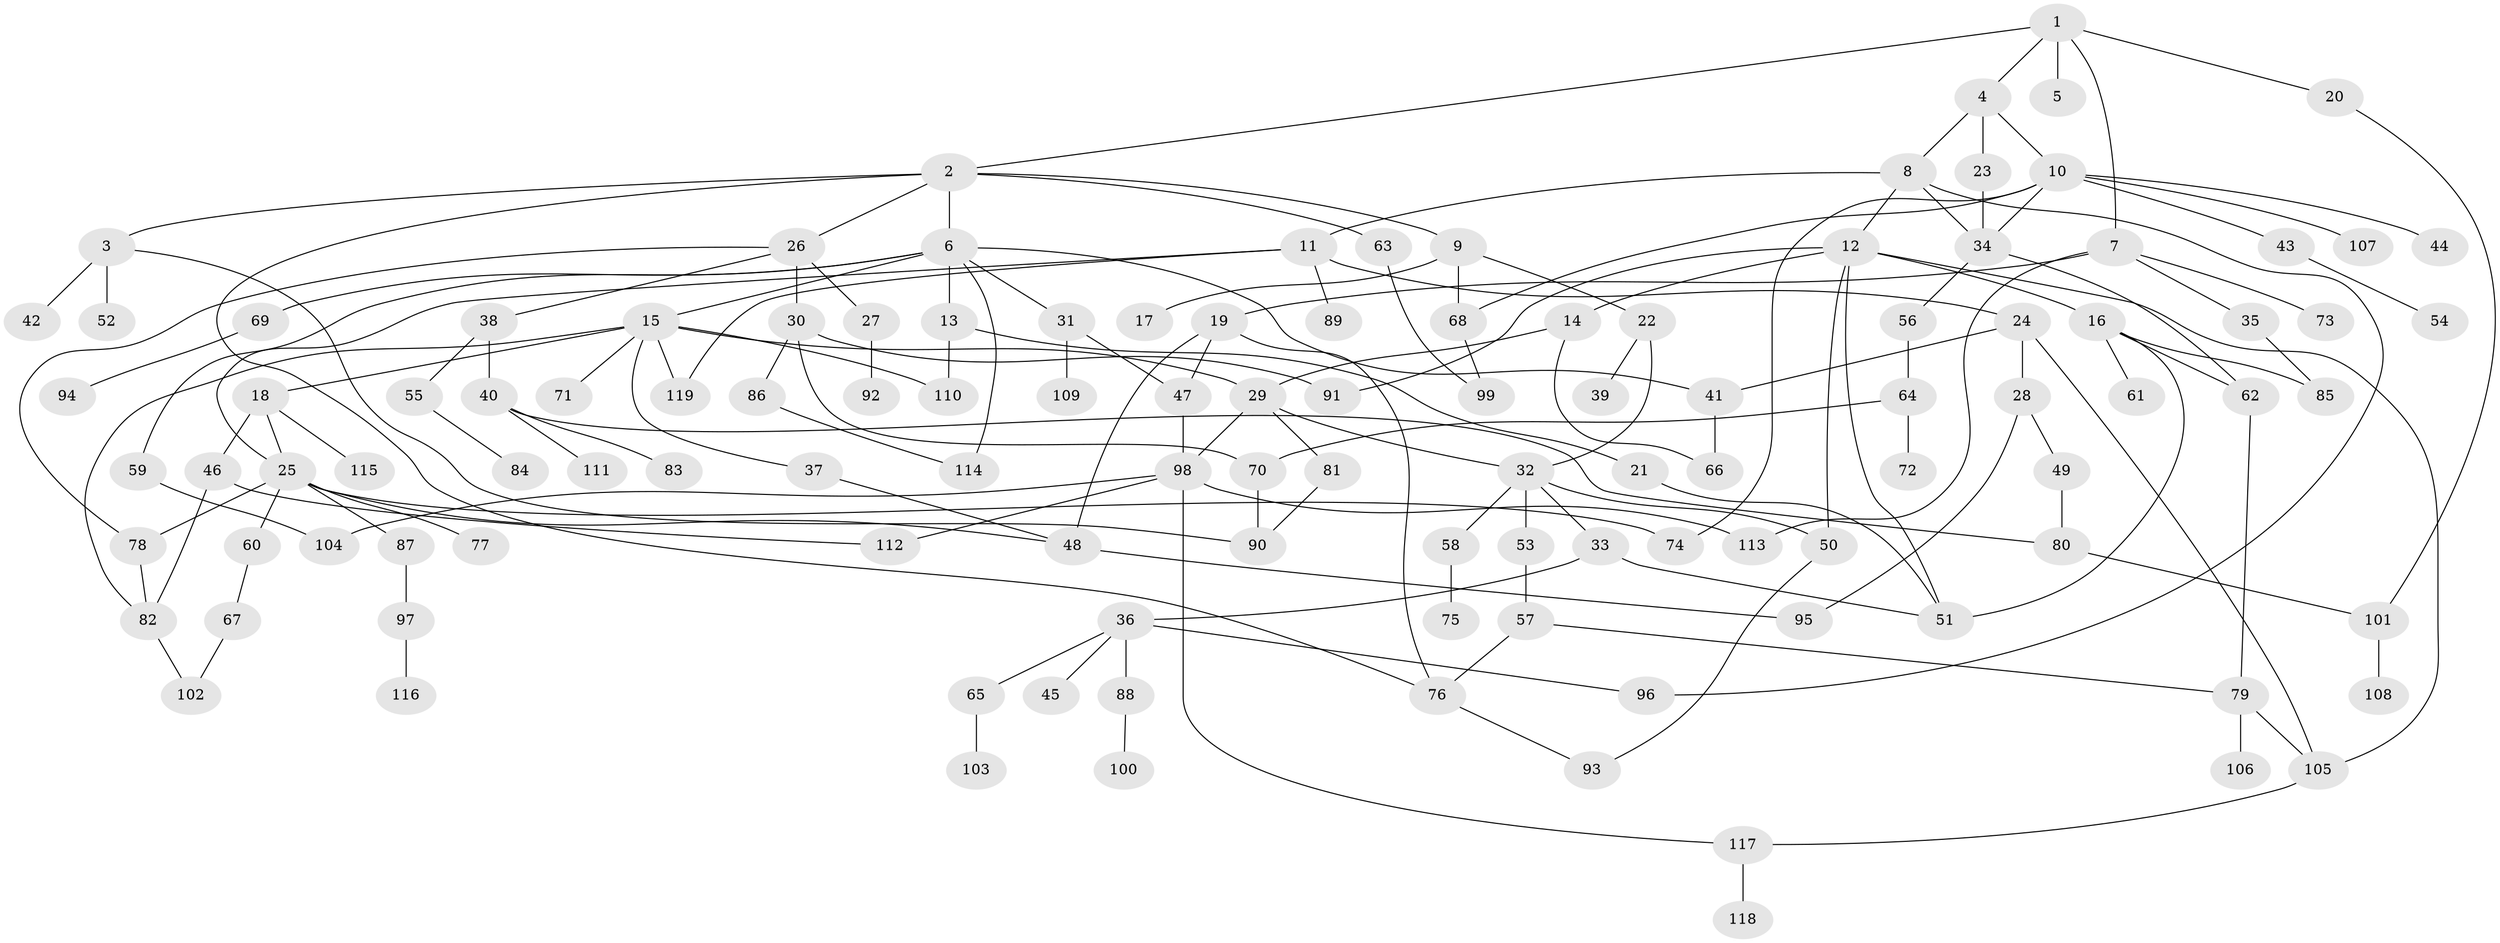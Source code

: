 // Generated by graph-tools (version 1.1) at 2025/49/03/09/25 03:49:20]
// undirected, 119 vertices, 163 edges
graph export_dot {
graph [start="1"]
  node [color=gray90,style=filled];
  1;
  2;
  3;
  4;
  5;
  6;
  7;
  8;
  9;
  10;
  11;
  12;
  13;
  14;
  15;
  16;
  17;
  18;
  19;
  20;
  21;
  22;
  23;
  24;
  25;
  26;
  27;
  28;
  29;
  30;
  31;
  32;
  33;
  34;
  35;
  36;
  37;
  38;
  39;
  40;
  41;
  42;
  43;
  44;
  45;
  46;
  47;
  48;
  49;
  50;
  51;
  52;
  53;
  54;
  55;
  56;
  57;
  58;
  59;
  60;
  61;
  62;
  63;
  64;
  65;
  66;
  67;
  68;
  69;
  70;
  71;
  72;
  73;
  74;
  75;
  76;
  77;
  78;
  79;
  80;
  81;
  82;
  83;
  84;
  85;
  86;
  87;
  88;
  89;
  90;
  91;
  92;
  93;
  94;
  95;
  96;
  97;
  98;
  99;
  100;
  101;
  102;
  103;
  104;
  105;
  106;
  107;
  108;
  109;
  110;
  111;
  112;
  113;
  114;
  115;
  116;
  117;
  118;
  119;
  1 -- 2;
  1 -- 4;
  1 -- 5;
  1 -- 7;
  1 -- 20;
  2 -- 3;
  2 -- 6;
  2 -- 9;
  2 -- 26;
  2 -- 63;
  2 -- 76;
  3 -- 42;
  3 -- 52;
  3 -- 90;
  4 -- 8;
  4 -- 10;
  4 -- 23;
  6 -- 13;
  6 -- 15;
  6 -- 31;
  6 -- 41;
  6 -- 59;
  6 -- 69;
  6 -- 114;
  7 -- 19;
  7 -- 35;
  7 -- 73;
  7 -- 113;
  8 -- 11;
  8 -- 12;
  8 -- 96;
  8 -- 34;
  9 -- 17;
  9 -- 22;
  9 -- 68;
  10 -- 43;
  10 -- 44;
  10 -- 68;
  10 -- 74;
  10 -- 107;
  10 -- 34;
  11 -- 24;
  11 -- 89;
  11 -- 119;
  11 -- 25;
  12 -- 14;
  12 -- 16;
  12 -- 50;
  12 -- 105;
  12 -- 51;
  12 -- 91;
  13 -- 21;
  13 -- 110;
  14 -- 66;
  14 -- 29;
  15 -- 18;
  15 -- 29;
  15 -- 37;
  15 -- 71;
  15 -- 82;
  15 -- 119;
  15 -- 110;
  16 -- 61;
  16 -- 62;
  16 -- 51;
  16 -- 85;
  18 -- 25;
  18 -- 46;
  18 -- 115;
  19 -- 47;
  19 -- 48;
  19 -- 76;
  20 -- 101;
  21 -- 51;
  22 -- 32;
  22 -- 39;
  23 -- 34;
  24 -- 28;
  24 -- 41;
  24 -- 105;
  25 -- 60;
  25 -- 77;
  25 -- 78;
  25 -- 87;
  25 -- 74;
  25 -- 48;
  26 -- 27;
  26 -- 30;
  26 -- 38;
  26 -- 78;
  27 -- 92;
  28 -- 49;
  28 -- 95;
  29 -- 81;
  29 -- 98;
  29 -- 32;
  30 -- 70;
  30 -- 86;
  30 -- 91;
  31 -- 109;
  31 -- 47;
  32 -- 33;
  32 -- 53;
  32 -- 58;
  32 -- 50;
  33 -- 36;
  33 -- 51;
  34 -- 56;
  34 -- 62;
  35 -- 85;
  36 -- 45;
  36 -- 65;
  36 -- 88;
  36 -- 96;
  37 -- 48;
  38 -- 40;
  38 -- 55;
  40 -- 80;
  40 -- 83;
  40 -- 111;
  41 -- 66;
  43 -- 54;
  46 -- 112;
  46 -- 82;
  47 -- 98;
  48 -- 95;
  49 -- 80;
  50 -- 93;
  53 -- 57;
  55 -- 84;
  56 -- 64;
  57 -- 79;
  57 -- 76;
  58 -- 75;
  59 -- 104;
  60 -- 67;
  62 -- 79;
  63 -- 99;
  64 -- 72;
  64 -- 70;
  65 -- 103;
  67 -- 102;
  68 -- 99;
  69 -- 94;
  70 -- 90;
  76 -- 93;
  78 -- 82;
  79 -- 106;
  79 -- 105;
  80 -- 101;
  81 -- 90;
  82 -- 102;
  86 -- 114;
  87 -- 97;
  88 -- 100;
  97 -- 116;
  98 -- 104;
  98 -- 112;
  98 -- 113;
  98 -- 117;
  101 -- 108;
  105 -- 117;
  117 -- 118;
}
